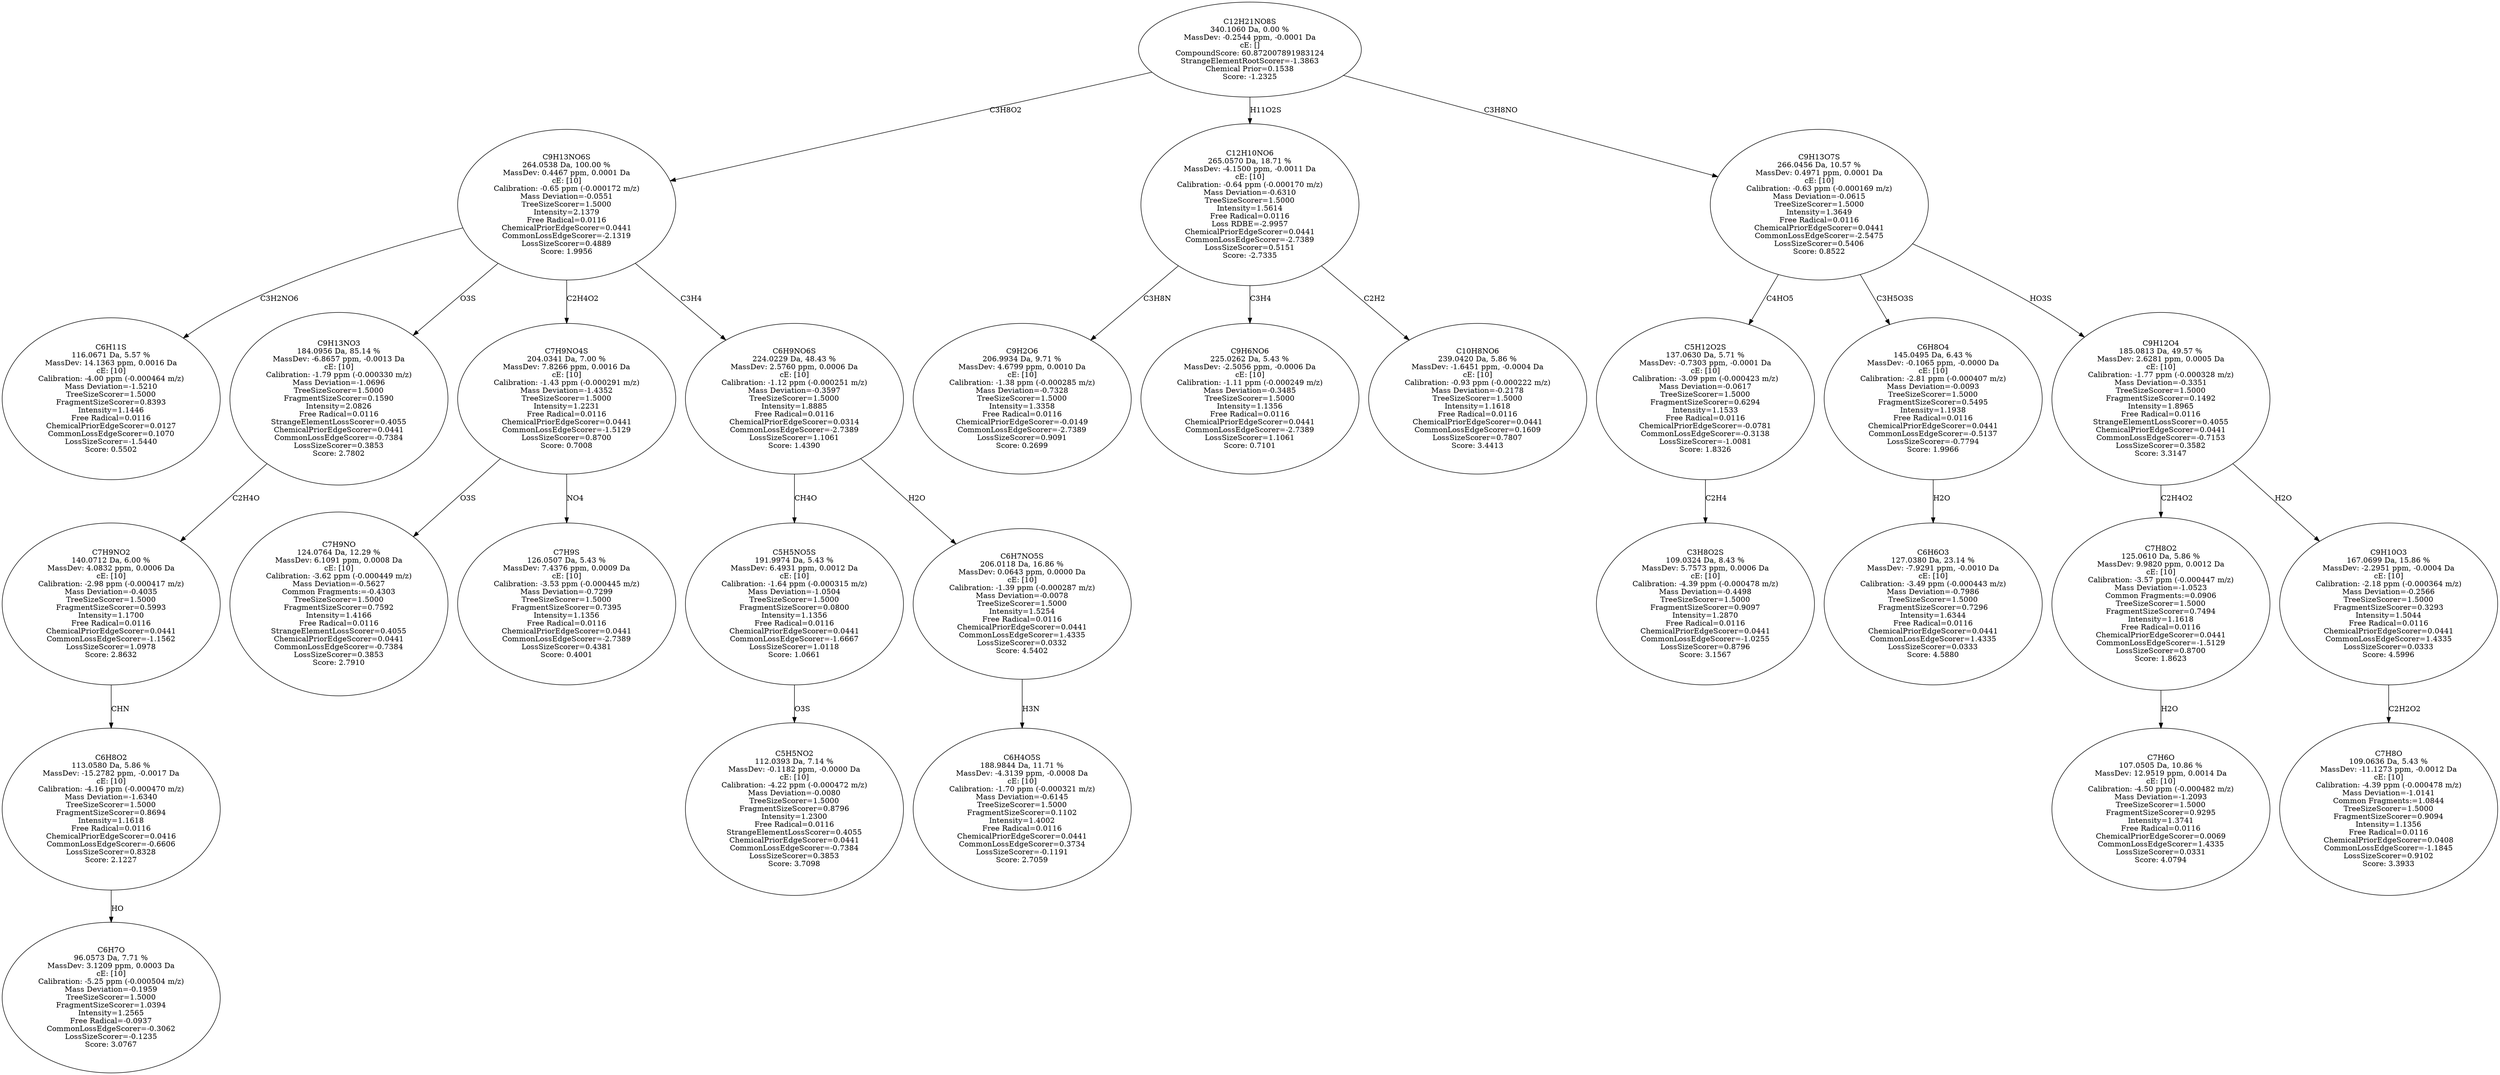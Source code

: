strict digraph {
v1 [label="C6H11S\n116.0671 Da, 5.57 %\nMassDev: 14.1363 ppm, 0.0016 Da\ncE: [10]\nCalibration: -4.00 ppm (-0.000464 m/z)\nMass Deviation=-1.5210\nTreeSizeScorer=1.5000\nFragmentSizeScorer=0.8393\nIntensity=1.1446\nFree Radical=0.0116\nChemicalPriorEdgeScorer=0.0127\nCommonLossEdgeScorer=0.1070\nLossSizeScorer=-1.5440\nScore: 0.5502"];
v2 [label="C6H7O\n96.0573 Da, 7.71 %\nMassDev: 3.1209 ppm, 0.0003 Da\ncE: [10]\nCalibration: -5.25 ppm (-0.000504 m/z)\nMass Deviation=-0.1959\nTreeSizeScorer=1.5000\nFragmentSizeScorer=1.0394\nIntensity=1.2565\nFree Radical=-0.0937\nCommonLossEdgeScorer=-0.3062\nLossSizeScorer=-0.1235\nScore: 3.0767"];
v3 [label="C6H8O2\n113.0580 Da, 5.86 %\nMassDev: -15.2782 ppm, -0.0017 Da\ncE: [10]\nCalibration: -4.16 ppm (-0.000470 m/z)\nMass Deviation=-1.6340\nTreeSizeScorer=1.5000\nFragmentSizeScorer=0.8694\nIntensity=1.1618\nFree Radical=0.0116\nChemicalPriorEdgeScorer=0.0416\nCommonLossEdgeScorer=-0.6606\nLossSizeScorer=0.8328\nScore: 2.1227"];
v4 [label="C7H9NO2\n140.0712 Da, 6.00 %\nMassDev: 4.0832 ppm, 0.0006 Da\ncE: [10]\nCalibration: -2.98 ppm (-0.000417 m/z)\nMass Deviation=-0.4035\nTreeSizeScorer=1.5000\nFragmentSizeScorer=0.5993\nIntensity=1.1700\nFree Radical=0.0116\nChemicalPriorEdgeScorer=0.0441\nCommonLossEdgeScorer=-1.1562\nLossSizeScorer=1.0978\nScore: 2.8632"];
v5 [label="C9H13NO3\n184.0956 Da, 85.14 %\nMassDev: -6.8657 ppm, -0.0013 Da\ncE: [10]\nCalibration: -1.79 ppm (-0.000330 m/z)\nMass Deviation=-1.0696\nTreeSizeScorer=1.5000\nFragmentSizeScorer=0.1590\nIntensity=2.0826\nFree Radical=0.0116\nStrangeElementLossScorer=0.4055\nChemicalPriorEdgeScorer=0.0441\nCommonLossEdgeScorer=-0.7384\nLossSizeScorer=0.3853\nScore: 2.7802"];
v6 [label="C7H9NO\n124.0764 Da, 12.29 %\nMassDev: 6.1091 ppm, 0.0008 Da\ncE: [10]\nCalibration: -3.62 ppm (-0.000449 m/z)\nMass Deviation=-0.5627\nCommon Fragments:=-0.4303\nTreeSizeScorer=1.5000\nFragmentSizeScorer=0.7592\nIntensity=1.4166\nFree Radical=0.0116\nStrangeElementLossScorer=0.4055\nChemicalPriorEdgeScorer=0.0441\nCommonLossEdgeScorer=-0.7384\nLossSizeScorer=0.3853\nScore: 2.7910"];
v7 [label="C7H9S\n126.0507 Da, 5.43 %\nMassDev: 7.4376 ppm, 0.0009 Da\ncE: [10]\nCalibration: -3.53 ppm (-0.000445 m/z)\nMass Deviation=-0.7299\nTreeSizeScorer=1.5000\nFragmentSizeScorer=0.7395\nIntensity=1.1356\nFree Radical=0.0116\nChemicalPriorEdgeScorer=0.0441\nCommonLossEdgeScorer=-2.7389\nLossSizeScorer=0.4381\nScore: 0.4001"];
v8 [label="C7H9NO4S\n204.0341 Da, 7.00 %\nMassDev: 7.8266 ppm, 0.0016 Da\ncE: [10]\nCalibration: -1.43 ppm (-0.000291 m/z)\nMass Deviation=-1.4352\nTreeSizeScorer=1.5000\nIntensity=1.2231\nFree Radical=0.0116\nChemicalPriorEdgeScorer=0.0441\nCommonLossEdgeScorer=-1.5129\nLossSizeScorer=0.8700\nScore: 0.7008"];
v9 [label="C5H5NO2\n112.0393 Da, 7.14 %\nMassDev: -0.1182 ppm, -0.0000 Da\ncE: [10]\nCalibration: -4.22 ppm (-0.000472 m/z)\nMass Deviation=-0.0080\nTreeSizeScorer=1.5000\nFragmentSizeScorer=0.8796\nIntensity=1.2300\nFree Radical=0.0116\nStrangeElementLossScorer=0.4055\nChemicalPriorEdgeScorer=0.0441\nCommonLossEdgeScorer=-0.7384\nLossSizeScorer=0.3853\nScore: 3.7098"];
v10 [label="C5H5NO5S\n191.9974 Da, 5.43 %\nMassDev: 6.4931 ppm, 0.0012 Da\ncE: [10]\nCalibration: -1.64 ppm (-0.000315 m/z)\nMass Deviation=-1.0504\nTreeSizeScorer=1.5000\nFragmentSizeScorer=0.0800\nIntensity=1.1356\nFree Radical=0.0116\nChemicalPriorEdgeScorer=0.0441\nCommonLossEdgeScorer=-1.6667\nLossSizeScorer=1.0118\nScore: 1.0661"];
v11 [label="C6H4O5S\n188.9844 Da, 11.71 %\nMassDev: -4.3139 ppm, -0.0008 Da\ncE: [10]\nCalibration: -1.70 ppm (-0.000321 m/z)\nMass Deviation=-0.6145\nTreeSizeScorer=1.5000\nFragmentSizeScorer=0.1102\nIntensity=1.4002\nFree Radical=0.0116\nChemicalPriorEdgeScorer=0.0441\nCommonLossEdgeScorer=0.3734\nLossSizeScorer=-0.1191\nScore: 2.7059"];
v12 [label="C6H7NO5S\n206.0118 Da, 16.86 %\nMassDev: 0.0643 ppm, 0.0000 Da\ncE: [10]\nCalibration: -1.39 ppm (-0.000287 m/z)\nMass Deviation=-0.0078\nTreeSizeScorer=1.5000\nIntensity=1.5254\nFree Radical=0.0116\nChemicalPriorEdgeScorer=0.0441\nCommonLossEdgeScorer=1.4335\nLossSizeScorer=0.0332\nScore: 4.5402"];
v13 [label="C6H9NO6S\n224.0229 Da, 48.43 %\nMassDev: 2.5760 ppm, 0.0006 Da\ncE: [10]\nCalibration: -1.12 ppm (-0.000251 m/z)\nMass Deviation=-0.3597\nTreeSizeScorer=1.5000\nIntensity=1.8885\nFree Radical=0.0116\nChemicalPriorEdgeScorer=0.0314\nCommonLossEdgeScorer=-2.7389\nLossSizeScorer=1.1061\nScore: 1.4390"];
v14 [label="C9H13NO6S\n264.0538 Da, 100.00 %\nMassDev: 0.4467 ppm, 0.0001 Da\ncE: [10]\nCalibration: -0.65 ppm (-0.000172 m/z)\nMass Deviation=-0.0551\nTreeSizeScorer=1.5000\nIntensity=2.1379\nFree Radical=0.0116\nChemicalPriorEdgeScorer=0.0441\nCommonLossEdgeScorer=-2.1319\nLossSizeScorer=0.4889\nScore: 1.9956"];
v15 [label="C9H2O6\n206.9934 Da, 9.71 %\nMassDev: 4.6799 ppm, 0.0010 Da\ncE: [10]\nCalibration: -1.38 ppm (-0.000285 m/z)\nMass Deviation=-0.7328\nTreeSizeScorer=1.5000\nIntensity=1.3358\nFree Radical=0.0116\nChemicalPriorEdgeScorer=-0.0149\nCommonLossEdgeScorer=-2.7389\nLossSizeScorer=0.9091\nScore: 0.2699"];
v16 [label="C9H6NO6\n225.0262 Da, 5.43 %\nMassDev: -2.5056 ppm, -0.0006 Da\ncE: [10]\nCalibration: -1.11 ppm (-0.000249 m/z)\nMass Deviation=-0.3485\nTreeSizeScorer=1.5000\nIntensity=1.1356\nFree Radical=0.0116\nChemicalPriorEdgeScorer=0.0441\nCommonLossEdgeScorer=-2.7389\nLossSizeScorer=1.1061\nScore: 0.7101"];
v17 [label="C10H8NO6\n239.0420 Da, 5.86 %\nMassDev: -1.6451 ppm, -0.0004 Da\ncE: [10]\nCalibration: -0.93 ppm (-0.000222 m/z)\nMass Deviation=-0.2178\nTreeSizeScorer=1.5000\nIntensity=1.1618\nFree Radical=0.0116\nChemicalPriorEdgeScorer=0.0441\nCommonLossEdgeScorer=0.1609\nLossSizeScorer=0.7807\nScore: 3.4413"];
v18 [label="C12H10NO6\n265.0570 Da, 18.71 %\nMassDev: -4.1500 ppm, -0.0011 Da\ncE: [10]\nCalibration: -0.64 ppm (-0.000170 m/z)\nMass Deviation=-0.6310\nTreeSizeScorer=1.5000\nIntensity=1.5614\nFree Radical=0.0116\nLoss RDBE=-2.9957\nChemicalPriorEdgeScorer=0.0441\nCommonLossEdgeScorer=-2.7389\nLossSizeScorer=0.5151\nScore: -2.7335"];
v19 [label="C3H8O2S\n109.0324 Da, 8.43 %\nMassDev: 5.7573 ppm, 0.0006 Da\ncE: [10]\nCalibration: -4.39 ppm (-0.000478 m/z)\nMass Deviation=-0.4498\nTreeSizeScorer=1.5000\nFragmentSizeScorer=0.9097\nIntensity=1.2870\nFree Radical=0.0116\nChemicalPriorEdgeScorer=0.0441\nCommonLossEdgeScorer=-1.0255\nLossSizeScorer=0.8796\nScore: 3.1567"];
v20 [label="C5H12O2S\n137.0630 Da, 5.71 %\nMassDev: -0.7303 ppm, -0.0001 Da\ncE: [10]\nCalibration: -3.09 ppm (-0.000423 m/z)\nMass Deviation=-0.0617\nTreeSizeScorer=1.5000\nFragmentSizeScorer=0.6294\nIntensity=1.1533\nFree Radical=0.0116\nChemicalPriorEdgeScorer=-0.0781\nCommonLossEdgeScorer=-0.3138\nLossSizeScorer=-1.0081\nScore: 1.8326"];
v21 [label="C6H6O3\n127.0380 Da, 23.14 %\nMassDev: -7.9291 ppm, -0.0010 Da\ncE: [10]\nCalibration: -3.49 ppm (-0.000443 m/z)\nMass Deviation=-0.7986\nTreeSizeScorer=1.5000\nFragmentSizeScorer=0.7296\nIntensity=1.6344\nFree Radical=0.0116\nChemicalPriorEdgeScorer=0.0441\nCommonLossEdgeScorer=1.4335\nLossSizeScorer=0.0333\nScore: 4.5880"];
v22 [label="C6H8O4\n145.0495 Da, 6.43 %\nMassDev: -0.1065 ppm, -0.0000 Da\ncE: [10]\nCalibration: -2.81 ppm (-0.000407 m/z)\nMass Deviation=-0.0093\nTreeSizeScorer=1.5000\nFragmentSizeScorer=0.5495\nIntensity=1.1938\nFree Radical=0.0116\nChemicalPriorEdgeScorer=0.0441\nCommonLossEdgeScorer=-0.5137\nLossSizeScorer=-0.7794\nScore: 1.9966"];
v23 [label="C7H6O\n107.0505 Da, 10.86 %\nMassDev: 12.9519 ppm, 0.0014 Da\ncE: [10]\nCalibration: -4.50 ppm (-0.000482 m/z)\nMass Deviation=-1.2093\nTreeSizeScorer=1.5000\nFragmentSizeScorer=0.9295\nIntensity=1.3741\nFree Radical=0.0116\nChemicalPriorEdgeScorer=0.0069\nCommonLossEdgeScorer=1.4335\nLossSizeScorer=0.0331\nScore: 4.0794"];
v24 [label="C7H8O2\n125.0610 Da, 5.86 %\nMassDev: 9.9820 ppm, 0.0012 Da\ncE: [10]\nCalibration: -3.57 ppm (-0.000447 m/z)\nMass Deviation=-1.0523\nCommon Fragments:=0.0906\nTreeSizeScorer=1.5000\nFragmentSizeScorer=0.7494\nIntensity=1.1618\nFree Radical=0.0116\nChemicalPriorEdgeScorer=0.0441\nCommonLossEdgeScorer=-1.5129\nLossSizeScorer=0.8700\nScore: 1.8623"];
v25 [label="C7H8O\n109.0636 Da, 5.43 %\nMassDev: -11.1273 ppm, -0.0012 Da\ncE: [10]\nCalibration: -4.39 ppm (-0.000478 m/z)\nMass Deviation=-1.0141\nCommon Fragments:=1.0844\nTreeSizeScorer=1.5000\nFragmentSizeScorer=0.9094\nIntensity=1.1356\nFree Radical=0.0116\nChemicalPriorEdgeScorer=0.0408\nCommonLossEdgeScorer=-1.1845\nLossSizeScorer=0.9102\nScore: 3.3933"];
v26 [label="C9H10O3\n167.0699 Da, 15.86 %\nMassDev: -2.2951 ppm, -0.0004 Da\ncE: [10]\nCalibration: -2.18 ppm (-0.000364 m/z)\nMass Deviation=-0.2566\nTreeSizeScorer=1.5000\nFragmentSizeScorer=0.3293\nIntensity=1.5044\nFree Radical=0.0116\nChemicalPriorEdgeScorer=0.0441\nCommonLossEdgeScorer=1.4335\nLossSizeScorer=0.0333\nScore: 4.5996"];
v27 [label="C9H12O4\n185.0813 Da, 49.57 %\nMassDev: 2.6281 ppm, 0.0005 Da\ncE: [10]\nCalibration: -1.77 ppm (-0.000328 m/z)\nMass Deviation=-0.3351\nTreeSizeScorer=1.5000\nFragmentSizeScorer=0.1492\nIntensity=1.8965\nFree Radical=0.0116\nStrangeElementLossScorer=0.4055\nChemicalPriorEdgeScorer=0.0441\nCommonLossEdgeScorer=-0.7153\nLossSizeScorer=0.3582\nScore: 3.3147"];
v28 [label="C9H13O7S\n266.0456 Da, 10.57 %\nMassDev: 0.4971 ppm, 0.0001 Da\ncE: [10]\nCalibration: -0.63 ppm (-0.000169 m/z)\nMass Deviation=-0.0615\nTreeSizeScorer=1.5000\nIntensity=1.3649\nFree Radical=0.0116\nChemicalPriorEdgeScorer=0.0441\nCommonLossEdgeScorer=-2.5475\nLossSizeScorer=0.5406\nScore: 0.8522"];
v29 [label="C12H21NO8S\n340.1060 Da, 0.00 %\nMassDev: -0.2544 ppm, -0.0001 Da\ncE: []\nCompoundScore: 60.872007891983124\nStrangeElementRootScorer=-1.3863\nChemical Prior=0.1538\nScore: -1.2325"];
v14 -> v1 [label="C3H2NO6"];
v3 -> v2 [label="HO"];
v4 -> v3 [label="CHN"];
v5 -> v4 [label="C2H4O"];
v14 -> v5 [label="O3S"];
v8 -> v6 [label="O3S"];
v8 -> v7 [label="NO4"];
v14 -> v8 [label="C2H4O2"];
v10 -> v9 [label="O3S"];
v13 -> v10 [label="CH4O"];
v12 -> v11 [label="H3N"];
v13 -> v12 [label="H2O"];
v14 -> v13 [label="C3H4"];
v29 -> v14 [label="C3H8O2"];
v18 -> v15 [label="C3H8N"];
v18 -> v16 [label="C3H4"];
v18 -> v17 [label="C2H2"];
v29 -> v18 [label="H11O2S"];
v20 -> v19 [label="C2H4"];
v28 -> v20 [label="C4HO5"];
v22 -> v21 [label="H2O"];
v28 -> v22 [label="C3H5O3S"];
v24 -> v23 [label="H2O"];
v27 -> v24 [label="C2H4O2"];
v26 -> v25 [label="C2H2O2"];
v27 -> v26 [label="H2O"];
v28 -> v27 [label="HO3S"];
v29 -> v28 [label="C3H8NO"];
}